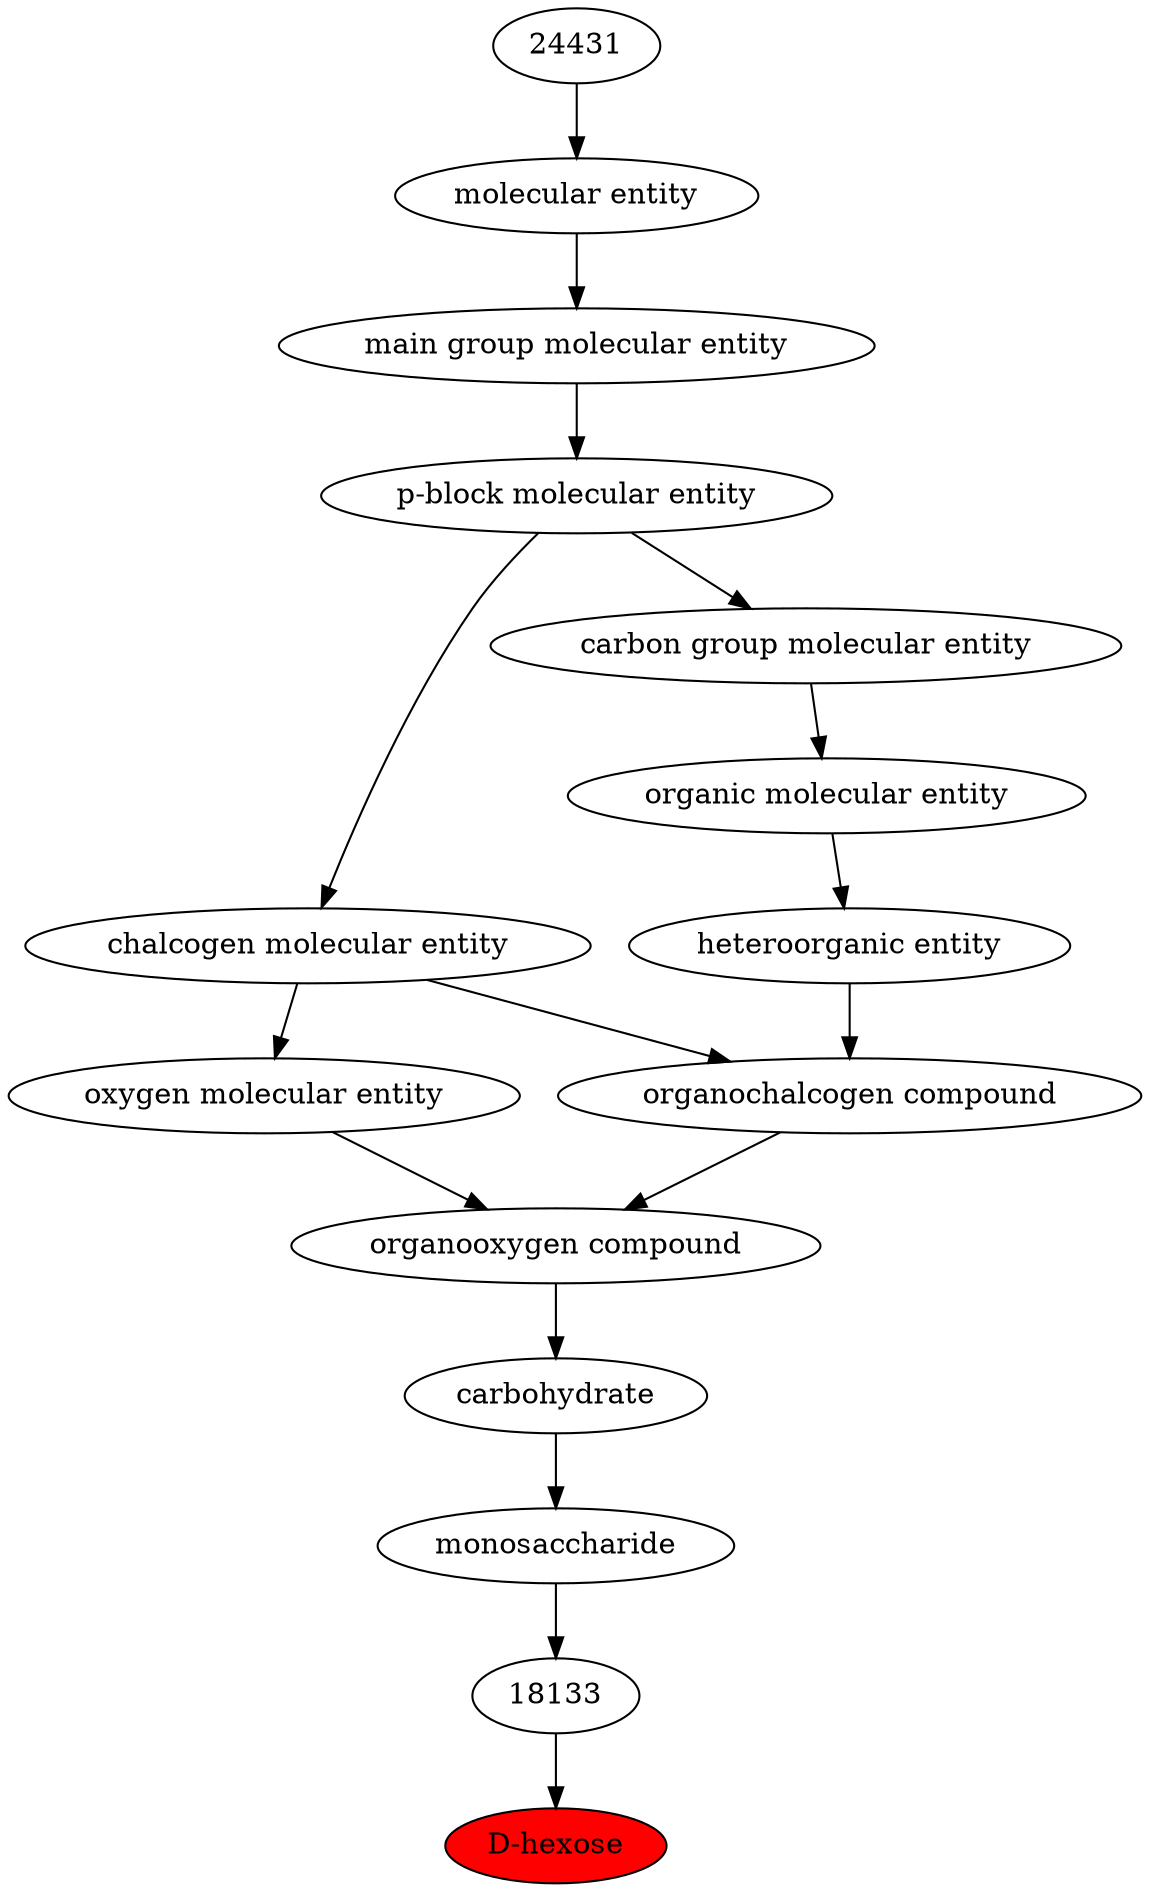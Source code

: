 digraph tree{ 
4194 [label="D-hexose" fillcolor=red style=filled]
18133 -> 4194
18133 [label="18133"]
35381 -> 18133
35381 [label="monosaccharide"]
16646 -> 35381
16646 [label="carbohydrate"]
36963 -> 16646
36963 [label="organooxygen compound"]
36962 -> 36963
25806 -> 36963
36962 [label="organochalcogen compound"]
33285 -> 36962
33304 -> 36962
25806 [label="oxygen molecular entity"]
33304 -> 25806
33285 [label="heteroorganic entity"]
50860 -> 33285
33304 [label="chalcogen molecular entity"]
33675 -> 33304
50860 [label="organic molecular entity"]
33582 -> 50860
33675 [label="p-block molecular entity"]
33579 -> 33675
33582 [label="carbon group molecular entity"]
33675 -> 33582
33579 [label="main group molecular entity"]
23367 -> 33579
23367 [label="molecular entity"]
24431 -> 23367
24431 [label="24431"]
}